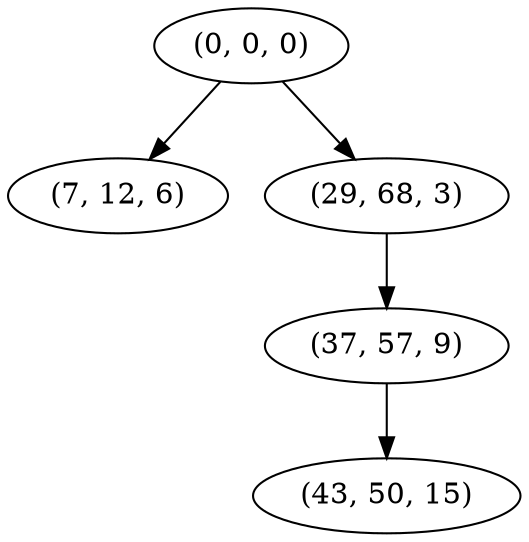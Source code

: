 digraph tree {
    "(0, 0, 0)";
    "(7, 12, 6)";
    "(29, 68, 3)";
    "(37, 57, 9)";
    "(43, 50, 15)";
    "(0, 0, 0)" -> "(7, 12, 6)";
    "(0, 0, 0)" -> "(29, 68, 3)";
    "(29, 68, 3)" -> "(37, 57, 9)";
    "(37, 57, 9)" -> "(43, 50, 15)";
}
